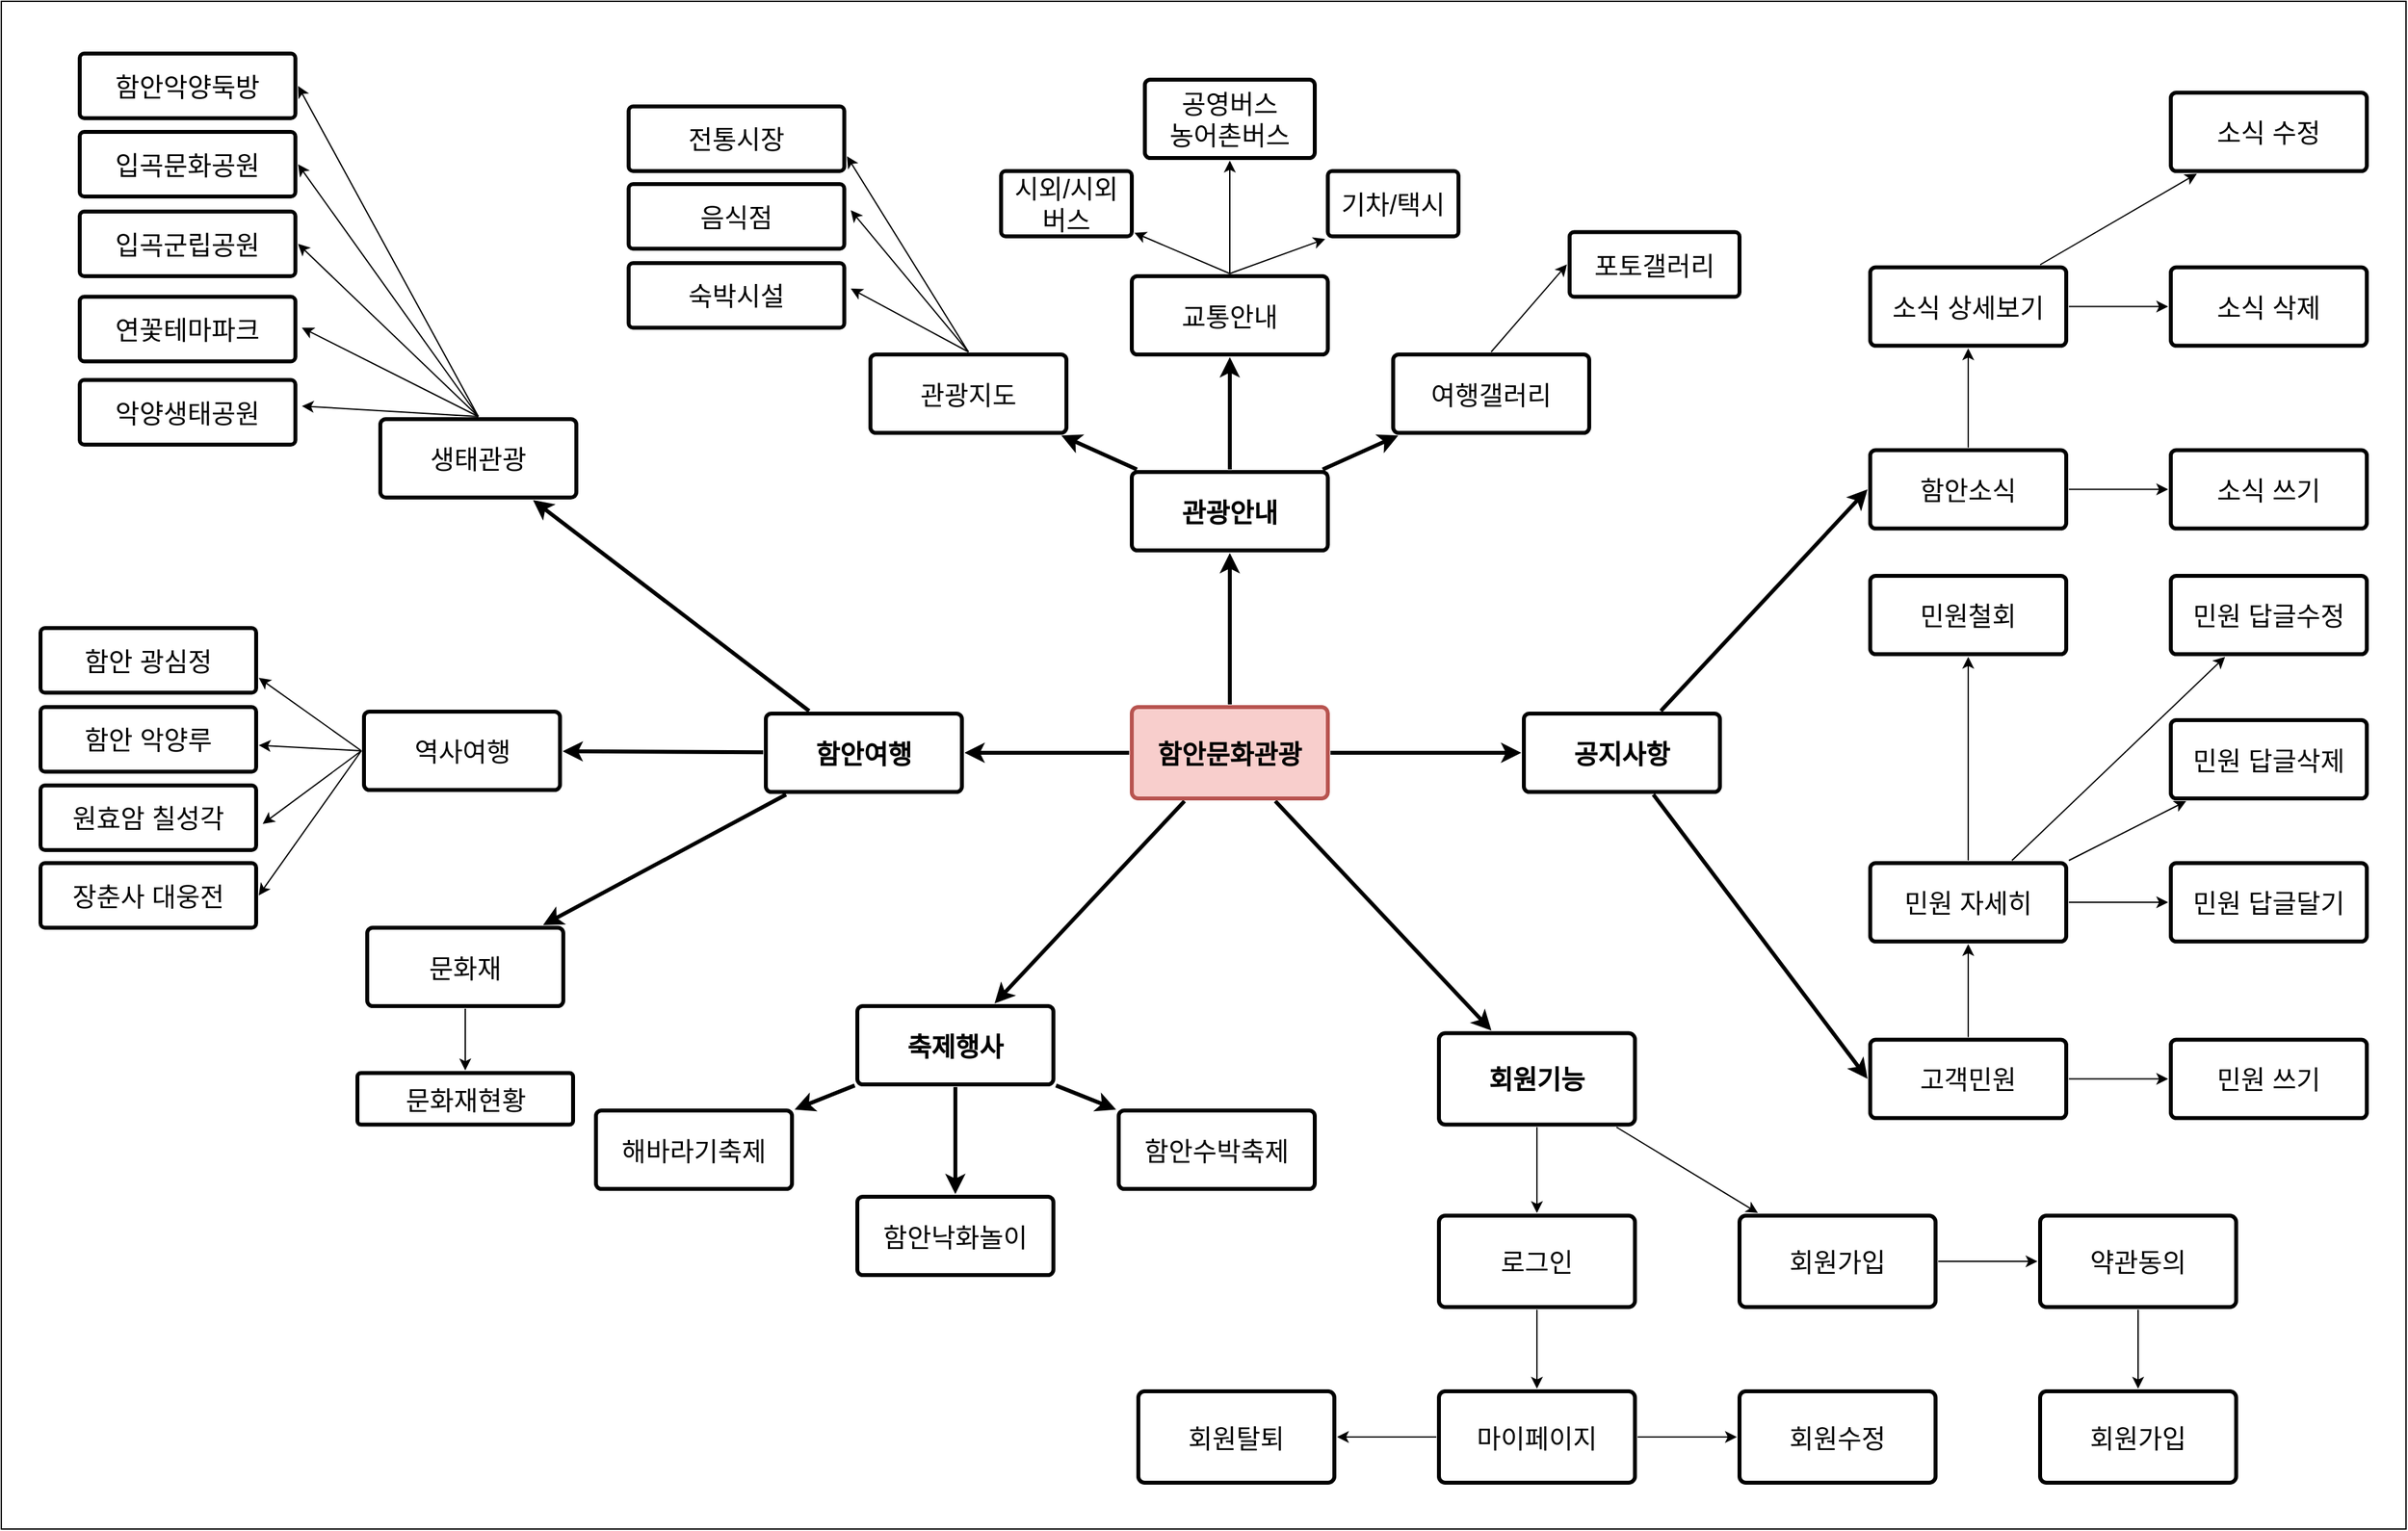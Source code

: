 <mxfile version="21.3.2" type="device">
  <diagram id="6a731a19-8d31-9384-78a2-239565b7b9f0" name="Page-1">
    <mxGraphModel dx="4037" dy="2419" grid="1" gridSize="10" guides="1" tooltips="1" connect="1" arrows="1" fold="1" page="1" pageScale="1" pageWidth="1169" pageHeight="827" background="none" math="0" shadow="0">
      <root>
        <mxCell id="0" />
        <mxCell id="1" parent="0" />
        <mxCell id="nrELZBwU6Qj-A0pbCVcu-1781" value="" style="rounded=0;whiteSpace=wrap;html=1;strokeColor=default;movable=0;resizable=0;rotatable=0;deletable=0;editable=0;locked=1;connectable=0;" vertex="1" parent="1">
          <mxGeometry x="-370" y="-160" width="1840" height="1170" as="geometry" />
        </mxCell>
        <mxCell id="1745" value="" style="edgeStyle=none;rounded=0;jumpStyle=none;html=1;shadow=0;labelBackgroundColor=none;startArrow=none;startFill=0;endArrow=classic;endFill=1;jettySize=auto;orthogonalLoop=1;strokeWidth=3;fontFamily=Helvetica;fontSize=20;fontColor=#23445D;spacing=5;" parent="1" source="1749" target="1764" edge="1">
          <mxGeometry relative="1" as="geometry" />
        </mxCell>
        <mxCell id="1746" value="" style="edgeStyle=none;rounded=0;jumpStyle=none;html=1;shadow=0;labelBackgroundColor=none;startArrow=none;startFill=0;endArrow=classic;endFill=1;jettySize=auto;orthogonalLoop=1;strokeWidth=3;fontFamily=Helvetica;fontSize=20;fontColor=#23445D;spacing=5;" parent="1" source="1749" target="1771" edge="1">
          <mxGeometry relative="1" as="geometry" />
        </mxCell>
        <mxCell id="1747" value="" style="edgeStyle=none;rounded=0;jumpStyle=none;html=1;shadow=0;labelBackgroundColor=none;startArrow=none;startFill=0;endArrow=classic;endFill=1;jettySize=auto;orthogonalLoop=1;strokeWidth=3;fontFamily=Helvetica;fontSize=20;fontColor=#23445D;spacing=5;" parent="1" source="1749" target="1760" edge="1">
          <mxGeometry relative="1" as="geometry" />
        </mxCell>
        <mxCell id="1748" value="" style="edgeStyle=none;rounded=0;jumpStyle=none;html=1;shadow=0;labelBackgroundColor=none;startArrow=none;startFill=0;endArrow=classic;endFill=1;jettySize=auto;orthogonalLoop=1;strokeWidth=3;fontFamily=Helvetica;fontSize=20;fontColor=#23445D;spacing=5;" parent="1" source="1749" target="1753" edge="1">
          <mxGeometry relative="1" as="geometry" />
        </mxCell>
        <mxCell id="alpEOXsoPI8aarKZD9pe-1808" value="" style="rounded=0;orthogonalLoop=1;jettySize=auto;html=1;strokeWidth=3;" parent="1" source="1749" target="alpEOXsoPI8aarKZD9pe-1807" edge="1">
          <mxGeometry relative="1" as="geometry" />
        </mxCell>
        <mxCell id="1749" value="함안문화관광" style="rounded=1;whiteSpace=wrap;html=1;shadow=0;labelBackgroundColor=none;strokeWidth=3;fontFamily=Helvetica;fontSize=20;align=center;fontStyle=1;spacing=5;arcSize=7;perimeterSpacing=2;fillColor=#f8cecc;strokeColor=#b85450;" parent="1" vertex="1">
          <mxGeometry x="495" y="380.5" width="150" height="70" as="geometry" />
        </mxCell>
        <mxCell id="1750" value="" style="edgeStyle=none;rounded=1;jumpStyle=none;html=1;shadow=0;labelBackgroundColor=none;startArrow=none;startFill=0;jettySize=auto;orthogonalLoop=1;strokeWidth=3;fontFamily=Helvetica;fontSize=20;fontColor=#FFFFFF;spacing=5;fontStyle=1;" parent="1" source="1753" target="1756" edge="1">
          <mxGeometry relative="1" as="geometry" />
        </mxCell>
        <mxCell id="1751" value="" style="edgeStyle=none;rounded=1;jumpStyle=none;html=1;shadow=0;labelBackgroundColor=none;startArrow=none;startFill=0;jettySize=auto;orthogonalLoop=1;strokeWidth=3;fontFamily=Helvetica;fontSize=20;fontColor=#FFFFFF;spacing=5;fontStyle=1;" parent="1" source="1753" target="1755" edge="1">
          <mxGeometry relative="1" as="geometry" />
        </mxCell>
        <mxCell id="1752" value="" style="edgeStyle=none;rounded=1;jumpStyle=none;html=1;shadow=0;labelBackgroundColor=none;startArrow=none;startFill=0;jettySize=auto;orthogonalLoop=1;strokeWidth=3;fontFamily=Helvetica;fontSize=20;fontColor=#FFFFFF;spacing=5;fontStyle=1;" parent="1" source="1753" target="1754" edge="1">
          <mxGeometry relative="1" as="geometry" />
        </mxCell>
        <mxCell id="1753" value="함안여행" style="rounded=1;whiteSpace=wrap;html=1;shadow=0;labelBackgroundColor=none;strokeWidth=3;fontFamily=Helvetica;fontSize=20;align=center;spacing=5;fontStyle=1;arcSize=7;perimeterSpacing=2;" parent="1" vertex="1">
          <mxGeometry x="215" y="385.5" width="150" height="60" as="geometry" />
        </mxCell>
        <mxCell id="uqvryjP_1hMNzwJLc7f5-1821" style="edgeStyle=orthogonalEdgeStyle;rounded=0;orthogonalLoop=1;jettySize=auto;html=1;exitX=0.5;exitY=1;exitDx=0;exitDy=0;entryX=0.5;entryY=0;entryDx=0;entryDy=0;" parent="1" source="1754" target="uqvryjP_1hMNzwJLc7f5-1820" edge="1">
          <mxGeometry relative="1" as="geometry" />
        </mxCell>
        <mxCell id="1754" value="문화재" style="rounded=1;whiteSpace=wrap;html=1;shadow=0;labelBackgroundColor=none;strokeWidth=3;fontFamily=Helvetica;fontSize=20;align=center;spacing=5;fontStyle=0;arcSize=7;perimeterSpacing=2;" parent="1" vertex="1">
          <mxGeometry x="-90" y="549.5" width="150" height="60" as="geometry" />
        </mxCell>
        <mxCell id="uqvryjP_1hMNzwJLc7f5-1815" style="rounded=0;orthogonalLoop=1;jettySize=auto;html=1;exitX=0;exitY=0.5;exitDx=0;exitDy=0;entryX=1;entryY=0.75;entryDx=0;entryDy=0;" parent="1" source="1755" target="uqvryjP_1hMNzwJLc7f5-1811" edge="1">
          <mxGeometry relative="1" as="geometry" />
        </mxCell>
        <mxCell id="uqvryjP_1hMNzwJLc7f5-1816" style="rounded=0;orthogonalLoop=1;jettySize=auto;html=1;exitX=0;exitY=0.5;exitDx=0;exitDy=0;" parent="1" source="1755" target="uqvryjP_1hMNzwJLc7f5-1812" edge="1">
          <mxGeometry relative="1" as="geometry" />
        </mxCell>
        <mxCell id="uqvryjP_1hMNzwJLc7f5-1817" style="rounded=0;orthogonalLoop=1;jettySize=auto;html=1;exitX=0;exitY=0.5;exitDx=0;exitDy=0;" parent="1" source="1755" edge="1">
          <mxGeometry relative="1" as="geometry">
            <mxPoint x="-170" y="470" as="targetPoint" />
          </mxGeometry>
        </mxCell>
        <mxCell id="uqvryjP_1hMNzwJLc7f5-1818" style="rounded=0;orthogonalLoop=1;jettySize=auto;html=1;exitX=0;exitY=0.5;exitDx=0;exitDy=0;entryX=1;entryY=0.5;entryDx=0;entryDy=0;" parent="1" source="1755" target="uqvryjP_1hMNzwJLc7f5-1814" edge="1">
          <mxGeometry relative="1" as="geometry" />
        </mxCell>
        <mxCell id="1755" value="역사여행" style="rounded=1;whiteSpace=wrap;html=1;shadow=0;labelBackgroundColor=none;strokeWidth=3;fontFamily=Helvetica;fontSize=20;align=center;spacing=5;fontStyle=0;arcSize=7;perimeterSpacing=2;" parent="1" vertex="1">
          <mxGeometry x="-92.5" y="384" width="150" height="60" as="geometry" />
        </mxCell>
        <mxCell id="uqvryjP_1hMNzwJLc7f5-1807" style="rounded=0;orthogonalLoop=1;jettySize=auto;html=1;exitX=0.5;exitY=0;exitDx=0;exitDy=0;entryX=1;entryY=0.5;entryDx=0;entryDy=0;" parent="1" source="1756" target="uqvryjP_1hMNzwJLc7f5-1804" edge="1">
          <mxGeometry relative="1" as="geometry" />
        </mxCell>
        <mxCell id="uqvryjP_1hMNzwJLc7f5-1808" style="rounded=0;orthogonalLoop=1;jettySize=auto;html=1;exitX=0.5;exitY=0;exitDx=0;exitDy=0;entryX=1;entryY=0.5;entryDx=0;entryDy=0;" parent="1" source="1756" target="uqvryjP_1hMNzwJLc7f5-1803" edge="1">
          <mxGeometry relative="1" as="geometry" />
        </mxCell>
        <mxCell id="uqvryjP_1hMNzwJLc7f5-1809" style="rounded=0;orthogonalLoop=1;jettySize=auto;html=1;exitX=0.5;exitY=0;exitDx=0;exitDy=0;" parent="1" source="1756" edge="1">
          <mxGeometry relative="1" as="geometry">
            <mxPoint x="-140" y="90.0" as="targetPoint" />
          </mxGeometry>
        </mxCell>
        <mxCell id="uqvryjP_1hMNzwJLc7f5-1810" style="rounded=0;orthogonalLoop=1;jettySize=auto;html=1;exitX=0.5;exitY=0;exitDx=0;exitDy=0;" parent="1" source="1756" edge="1">
          <mxGeometry relative="1" as="geometry">
            <mxPoint x="-140" y="150.0" as="targetPoint" />
          </mxGeometry>
        </mxCell>
        <mxCell id="1756" value="생태관광" style="rounded=1;whiteSpace=wrap;html=1;shadow=0;labelBackgroundColor=none;strokeWidth=3;fontFamily=Helvetica;fontSize=20;align=center;spacing=5;fontStyle=0;arcSize=7;perimeterSpacing=2;" parent="1" vertex="1">
          <mxGeometry x="-80" y="160" width="150" height="60" as="geometry" />
        </mxCell>
        <mxCell id="1757" value="" style="edgeStyle=none;rounded=0;jumpStyle=none;html=1;shadow=0;labelBackgroundColor=none;startArrow=none;startFill=0;endArrow=classic;endFill=1;jettySize=auto;orthogonalLoop=1;strokeWidth=3;fontFamily=Helvetica;fontSize=20;fontColor=#FFFFFF;spacing=5;" parent="1" source="1760" target="1763" edge="1">
          <mxGeometry relative="1" as="geometry" />
        </mxCell>
        <mxCell id="1758" value="" style="edgeStyle=none;rounded=0;jumpStyle=none;html=1;shadow=0;labelBackgroundColor=none;startArrow=none;startFill=0;endArrow=classic;endFill=1;jettySize=auto;orthogonalLoop=1;strokeWidth=3;fontFamily=Helvetica;fontSize=20;fontColor=#FFFFFF;spacing=5;" parent="1" source="1760" target="1762" edge="1">
          <mxGeometry relative="1" as="geometry" />
        </mxCell>
        <mxCell id="1759" value="" style="edgeStyle=none;rounded=0;jumpStyle=none;html=1;shadow=0;labelBackgroundColor=none;startArrow=none;startFill=0;endArrow=classic;endFill=1;jettySize=auto;orthogonalLoop=1;strokeWidth=3;fontFamily=Helvetica;fontSize=20;fontColor=#FFFFFF;spacing=5;" parent="1" source="1760" target="1761" edge="1">
          <mxGeometry relative="1" as="geometry" />
        </mxCell>
        <mxCell id="1760" value="축제행사" style="rounded=1;whiteSpace=wrap;html=1;shadow=0;labelBackgroundColor=none;strokeWidth=3;fontFamily=Helvetica;fontSize=20;align=center;spacing=5;fontStyle=1;arcSize=7;perimeterSpacing=2;" parent="1" vertex="1">
          <mxGeometry x="285" y="609.5" width="150" height="60" as="geometry" />
        </mxCell>
        <mxCell id="1761" value="함안수박축제" style="rounded=1;whiteSpace=wrap;html=1;shadow=0;labelBackgroundColor=none;strokeWidth=3;fontFamily=Helvetica;fontSize=20;align=center;spacing=5;arcSize=7;perimeterSpacing=2;" parent="1" vertex="1">
          <mxGeometry x="485" y="689.5" width="150" height="60" as="geometry" />
        </mxCell>
        <mxCell id="1762" value="함안낙화놀이" style="rounded=1;whiteSpace=wrap;html=1;shadow=0;labelBackgroundColor=none;strokeWidth=3;fontFamily=Helvetica;fontSize=20;align=center;spacing=5;arcSize=7;perimeterSpacing=2;" parent="1" vertex="1">
          <mxGeometry x="285" y="755.5" width="150" height="60" as="geometry" />
        </mxCell>
        <mxCell id="1763" value="해바라기축제" style="rounded=1;whiteSpace=wrap;html=1;shadow=0;labelBackgroundColor=none;strokeWidth=3;fontFamily=Helvetica;fontSize=20;align=center;spacing=5;arcSize=7;perimeterSpacing=2;" parent="1" vertex="1">
          <mxGeometry x="85" y="689.5" width="150" height="60" as="geometry" />
        </mxCell>
        <mxCell id="1764" value="관광안내" style="rounded=1;whiteSpace=wrap;html=1;shadow=0;labelBackgroundColor=none;strokeWidth=3;fontFamily=Helvetica;fontSize=20;align=center;spacing=5;fontStyle=1;arcSize=7;perimeterSpacing=2;" parent="1" vertex="1">
          <mxGeometry x="495" y="200.5" width="150" height="60" as="geometry" />
        </mxCell>
        <mxCell id="uqvryjP_1hMNzwJLc7f5-1782" style="rounded=0;orthogonalLoop=1;jettySize=auto;html=1;exitX=0.5;exitY=0;exitDx=0;exitDy=0;entryX=0;entryY=0.5;entryDx=0;entryDy=0;" parent="1" source="1765" target="uqvryjP_1hMNzwJLc7f5-1783" edge="1">
          <mxGeometry relative="1" as="geometry">
            <mxPoint x="890" y="70" as="targetPoint" />
          </mxGeometry>
        </mxCell>
        <mxCell id="1765" value="여행갤러리" style="rounded=1;whiteSpace=wrap;html=1;shadow=0;labelBackgroundColor=none;strokeWidth=3;fontFamily=Helvetica;fontSize=20;align=center;spacing=5;arcSize=7;perimeterSpacing=2;" parent="1" vertex="1">
          <mxGeometry x="695" y="110.5" width="150" height="60" as="geometry" />
        </mxCell>
        <mxCell id="1766" value="" style="edgeStyle=none;rounded=0;jumpStyle=none;html=1;shadow=0;labelBackgroundColor=none;startArrow=none;startFill=0;endArrow=classic;endFill=1;jettySize=auto;orthogonalLoop=1;strokeWidth=3;fontFamily=Helvetica;fontSize=20;fontColor=#FFFFFF;spacing=5;" parent="1" source="1764" target="1765" edge="1">
          <mxGeometry relative="1" as="geometry" />
        </mxCell>
        <mxCell id="uqvryjP_1hMNzwJLc7f5-1784" style="rounded=0;orthogonalLoop=1;jettySize=auto;html=1;exitX=0.5;exitY=0;exitDx=0;exitDy=0;" parent="1" source="1767" target="uqvryjP_1hMNzwJLc7f5-1785" edge="1">
          <mxGeometry relative="1" as="geometry">
            <mxPoint x="530" as="targetPoint" />
          </mxGeometry>
        </mxCell>
        <mxCell id="uqvryjP_1hMNzwJLc7f5-1786" style="rounded=0;orthogonalLoop=1;jettySize=auto;html=1;exitX=0.5;exitY=0;exitDx=0;exitDy=0;entryX=0.5;entryY=1;entryDx=0;entryDy=0;" parent="1" source="1767" target="uqvryjP_1hMNzwJLc7f5-1787" edge="1">
          <mxGeometry relative="1" as="geometry">
            <mxPoint x="590" y="-2.274e-13" as="targetPoint" />
          </mxGeometry>
        </mxCell>
        <mxCell id="uqvryjP_1hMNzwJLc7f5-1789" style="rounded=0;orthogonalLoop=1;jettySize=auto;html=1;exitX=0.5;exitY=0;exitDx=0;exitDy=0;entryX=0;entryY=1;entryDx=0;entryDy=0;" parent="1" source="1767" target="uqvryjP_1hMNzwJLc7f5-1790" edge="1">
          <mxGeometry relative="1" as="geometry">
            <mxPoint x="660.0" y="-20.0" as="targetPoint" />
          </mxGeometry>
        </mxCell>
        <mxCell id="1767" value="교통안내" style="rounded=1;whiteSpace=wrap;html=1;shadow=0;labelBackgroundColor=none;strokeWidth=3;fontFamily=Helvetica;fontSize=20;align=center;spacing=5;arcSize=7;perimeterSpacing=2;" parent="1" vertex="1">
          <mxGeometry x="495" y="50.5" width="150" height="60" as="geometry" />
        </mxCell>
        <mxCell id="1768" value="" style="edgeStyle=none;rounded=0;jumpStyle=none;html=1;shadow=0;labelBackgroundColor=none;startArrow=none;startFill=0;endArrow=classic;endFill=1;jettySize=auto;orthogonalLoop=1;strokeWidth=3;fontFamily=Helvetica;fontSize=20;fontColor=#FFFFFF;spacing=5;" parent="1" source="1764" target="1767" edge="1">
          <mxGeometry relative="1" as="geometry" />
        </mxCell>
        <mxCell id="uqvryjP_1hMNzwJLc7f5-1798" style="rounded=0;orthogonalLoop=1;jettySize=auto;html=1;exitX=0.5;exitY=0;exitDx=0;exitDy=0;" parent="1" source="1769" edge="1">
          <mxGeometry relative="1" as="geometry">
            <mxPoint x="280" y="-2.274e-13" as="targetPoint" />
          </mxGeometry>
        </mxCell>
        <mxCell id="uqvryjP_1hMNzwJLc7f5-1799" style="rounded=0;orthogonalLoop=1;jettySize=auto;html=1;exitX=0.5;exitY=0;exitDx=0;exitDy=0;" parent="1" source="1769" edge="1">
          <mxGeometry relative="1" as="geometry">
            <mxPoint x="280" y="60.0" as="targetPoint" />
          </mxGeometry>
        </mxCell>
        <mxCell id="uqvryjP_1hMNzwJLc7f5-1800" style="rounded=0;orthogonalLoop=1;jettySize=auto;html=1;exitX=0.5;exitY=0;exitDx=0;exitDy=0;entryX=1;entryY=0.75;entryDx=0;entryDy=0;" parent="1" source="1769" target="uqvryjP_1hMNzwJLc7f5-1795" edge="1">
          <mxGeometry relative="1" as="geometry" />
        </mxCell>
        <mxCell id="1769" value="관광지도" style="rounded=1;whiteSpace=wrap;html=1;shadow=0;labelBackgroundColor=none;strokeWidth=3;fontFamily=Helvetica;fontSize=20;align=center;spacing=5;arcSize=7;perimeterSpacing=2;" parent="1" vertex="1">
          <mxGeometry x="295" y="110.5" width="150" height="60" as="geometry" />
        </mxCell>
        <mxCell id="1770" value="" style="edgeStyle=none;rounded=0;jumpStyle=none;html=1;shadow=0;labelBackgroundColor=none;startArrow=none;startFill=0;endArrow=classic;endFill=1;jettySize=auto;orthogonalLoop=1;strokeWidth=3;fontFamily=Helvetica;fontSize=20;fontColor=#FFFFFF;spacing=5;" parent="1" source="1764" target="1769" edge="1">
          <mxGeometry relative="1" as="geometry" />
        </mxCell>
        <mxCell id="1771" value="공지사항" style="rounded=1;whiteSpace=wrap;html=1;shadow=0;labelBackgroundColor=none;strokeWidth=3;fontFamily=Helvetica;fontSize=20;align=center;spacing=5;fontStyle=1;arcSize=7;perimeterSpacing=2;" parent="1" vertex="1">
          <mxGeometry x="795" y="385.5" width="150" height="60" as="geometry" />
        </mxCell>
        <mxCell id="alpEOXsoPI8aarKZD9pe-1788" value="" style="edgeStyle=orthogonalEdgeStyle;rounded=0;orthogonalLoop=1;jettySize=auto;html=1;" parent="1" source="1776" target="alpEOXsoPI8aarKZD9pe-1787" edge="1">
          <mxGeometry relative="1" as="geometry" />
        </mxCell>
        <mxCell id="alpEOXsoPI8aarKZD9pe-1800" value="" style="edgeStyle=orthogonalEdgeStyle;rounded=0;orthogonalLoop=1;jettySize=auto;html=1;" parent="1" source="1776" target="alpEOXsoPI8aarKZD9pe-1799" edge="1">
          <mxGeometry relative="1" as="geometry" />
        </mxCell>
        <mxCell id="1776" value="고객민원" style="rounded=1;whiteSpace=wrap;html=1;shadow=0;labelBackgroundColor=none;strokeWidth=3;fontFamily=Helvetica;fontSize=20;align=center;spacing=5;fontStyle=0;arcSize=7;perimeterSpacing=2;" parent="1" vertex="1">
          <mxGeometry x="1060" y="635.25" width="150" height="60" as="geometry" />
        </mxCell>
        <mxCell id="1777" value="" style="edgeStyle=none;rounded=1;jumpStyle=none;html=1;shadow=0;labelBackgroundColor=none;startArrow=none;startFill=0;jettySize=auto;orthogonalLoop=1;strokeWidth=3;fontFamily=Helvetica;fontSize=20;fontColor=#FFFFFF;spacing=5;fontStyle=1;entryX=0;entryY=0.5;entryDx=0;entryDy=0;" parent="1" source="1771" target="1776" edge="1">
          <mxGeometry relative="1" as="geometry">
            <mxPoint x="1050" y="310" as="targetPoint" />
          </mxGeometry>
        </mxCell>
        <mxCell id="alpEOXsoPI8aarKZD9pe-1780" value="" style="edgeStyle=orthogonalEdgeStyle;rounded=0;orthogonalLoop=1;jettySize=auto;html=1;" parent="1" source="1778" target="alpEOXsoPI8aarKZD9pe-1779" edge="1">
          <mxGeometry relative="1" as="geometry" />
        </mxCell>
        <mxCell id="alpEOXsoPI8aarKZD9pe-1782" value="" style="edgeStyle=orthogonalEdgeStyle;rounded=0;orthogonalLoop=1;jettySize=auto;html=1;" parent="1" source="1778" target="alpEOXsoPI8aarKZD9pe-1781" edge="1">
          <mxGeometry relative="1" as="geometry" />
        </mxCell>
        <mxCell id="1778" value="함안소식" style="rounded=1;whiteSpace=wrap;html=1;shadow=0;labelBackgroundColor=none;strokeWidth=3;fontFamily=Helvetica;fontSize=20;align=center;spacing=5;fontStyle=0;arcSize=7;perimeterSpacing=2;" parent="1" vertex="1">
          <mxGeometry x="1060" y="183.75" width="150" height="60" as="geometry" />
        </mxCell>
        <mxCell id="1779" value="" style="edgeStyle=none;rounded=1;jumpStyle=none;html=1;shadow=0;labelBackgroundColor=none;startArrow=none;startFill=0;jettySize=auto;orthogonalLoop=1;strokeWidth=3;fontFamily=Helvetica;fontSize=20;fontColor=#FFFFFF;spacing=5;fontStyle=1;entryX=0;entryY=0.5;entryDx=0;entryDy=0;" parent="1" source="1771" target="1778" edge="1">
          <mxGeometry relative="1" as="geometry" />
        </mxCell>
        <mxCell id="uqvryjP_1hMNzwJLc7f5-1783" value="포토갤러리" style="rounded=1;whiteSpace=wrap;html=1;shadow=0;labelBackgroundColor=none;strokeWidth=3;fontFamily=Helvetica;fontSize=20;align=center;spacing=5;arcSize=7;perimeterSpacing=2;" parent="1" vertex="1">
          <mxGeometry x="830" y="16.75" width="130" height="49.5" as="geometry" />
        </mxCell>
        <mxCell id="uqvryjP_1hMNzwJLc7f5-1785" value="시외/시외버스" style="rounded=1;whiteSpace=wrap;html=1;shadow=0;labelBackgroundColor=none;strokeWidth=3;fontFamily=Helvetica;fontSize=20;align=center;spacing=5;arcSize=7;perimeterSpacing=2;" parent="1" vertex="1">
          <mxGeometry x="395" y="-30" width="100" height="50" as="geometry" />
        </mxCell>
        <mxCell id="uqvryjP_1hMNzwJLc7f5-1787" value="공영버스&lt;br&gt;농어촌버스" style="rounded=1;whiteSpace=wrap;html=1;shadow=0;labelBackgroundColor=none;strokeWidth=3;fontFamily=Helvetica;fontSize=20;align=center;spacing=5;arcSize=7;perimeterSpacing=2;" parent="1" vertex="1">
          <mxGeometry x="505" y="-100" width="130" height="60" as="geometry" />
        </mxCell>
        <mxCell id="uqvryjP_1hMNzwJLc7f5-1790" value="기차/택시" style="rounded=1;whiteSpace=wrap;html=1;shadow=0;labelBackgroundColor=none;strokeWidth=3;fontFamily=Helvetica;fontSize=20;align=center;spacing=5;arcSize=7;perimeterSpacing=2;" parent="1" vertex="1">
          <mxGeometry x="645" y="-30" width="100" height="50" as="geometry" />
        </mxCell>
        <mxCell id="uqvryjP_1hMNzwJLc7f5-1794" value="음식점" style="rounded=1;whiteSpace=wrap;html=1;shadow=0;labelBackgroundColor=none;strokeWidth=3;fontFamily=Helvetica;fontSize=20;align=center;spacing=5;arcSize=7;perimeterSpacing=2;" parent="1" vertex="1">
          <mxGeometry x="110" y="-20" width="165" height="49.5" as="geometry" />
        </mxCell>
        <mxCell id="uqvryjP_1hMNzwJLc7f5-1795" value="전통시장" style="rounded=1;whiteSpace=wrap;html=1;shadow=0;labelBackgroundColor=none;strokeWidth=3;fontFamily=Helvetica;fontSize=20;align=center;spacing=5;arcSize=7;perimeterSpacing=2;" parent="1" vertex="1">
          <mxGeometry x="110" y="-79.5" width="165" height="49.5" as="geometry" />
        </mxCell>
        <mxCell id="uqvryjP_1hMNzwJLc7f5-1796" value="숙박시설" style="rounded=1;whiteSpace=wrap;html=1;shadow=0;labelBackgroundColor=none;strokeWidth=3;fontFamily=Helvetica;fontSize=20;align=center;spacing=5;arcSize=7;perimeterSpacing=2;" parent="1" vertex="1">
          <mxGeometry x="110" y="40.5" width="165" height="49.5" as="geometry" />
        </mxCell>
        <mxCell id="uqvryjP_1hMNzwJLc7f5-1801" value="연꽃테마파크" style="rounded=1;whiteSpace=wrap;html=1;shadow=0;labelBackgroundColor=none;strokeWidth=3;fontFamily=Helvetica;fontSize=20;align=center;spacing=5;arcSize=7;perimeterSpacing=2;" parent="1" vertex="1">
          <mxGeometry x="-310" y="66.25" width="165" height="49.5" as="geometry" />
        </mxCell>
        <mxCell id="uqvryjP_1hMNzwJLc7f5-1802" value="악양생태공원" style="rounded=1;whiteSpace=wrap;html=1;shadow=0;labelBackgroundColor=none;strokeWidth=3;fontFamily=Helvetica;fontSize=20;align=center;spacing=5;arcSize=7;perimeterSpacing=2;" parent="1" vertex="1">
          <mxGeometry x="-310" y="130" width="165" height="49.5" as="geometry" />
        </mxCell>
        <mxCell id="uqvryjP_1hMNzwJLc7f5-1803" value="입곡군립공원" style="rounded=1;whiteSpace=wrap;html=1;shadow=0;labelBackgroundColor=none;strokeWidth=3;fontFamily=Helvetica;fontSize=20;align=center;spacing=5;arcSize=7;perimeterSpacing=2;" parent="1" vertex="1">
          <mxGeometry x="-310" y="1" width="165" height="49.5" as="geometry" />
        </mxCell>
        <mxCell id="uqvryjP_1hMNzwJLc7f5-1804" value="입곡문화공원" style="rounded=1;whiteSpace=wrap;html=1;shadow=0;labelBackgroundColor=none;strokeWidth=3;fontFamily=Helvetica;fontSize=20;align=center;spacing=5;arcSize=7;perimeterSpacing=2;" parent="1" vertex="1">
          <mxGeometry x="-310" y="-60" width="165" height="49.5" as="geometry" />
        </mxCell>
        <mxCell id="uqvryjP_1hMNzwJLc7f5-1806" style="rounded=0;orthogonalLoop=1;jettySize=auto;html=1;exitX=0.5;exitY=0;exitDx=0;exitDy=0;entryX=1;entryY=0.5;entryDx=0;entryDy=0;" parent="1" source="1756" target="uqvryjP_1hMNzwJLc7f5-1805" edge="1">
          <mxGeometry relative="1" as="geometry" />
        </mxCell>
        <mxCell id="uqvryjP_1hMNzwJLc7f5-1805" value="함안악양둑방" style="rounded=1;whiteSpace=wrap;html=1;shadow=0;labelBackgroundColor=none;strokeWidth=3;fontFamily=Helvetica;fontSize=20;align=center;spacing=5;arcSize=7;perimeterSpacing=2;" parent="1" vertex="1">
          <mxGeometry x="-310" y="-120" width="165" height="49.5" as="geometry" />
        </mxCell>
        <mxCell id="uqvryjP_1hMNzwJLc7f5-1811" value="함안 광심정" style="rounded=1;whiteSpace=wrap;html=1;shadow=0;labelBackgroundColor=none;strokeWidth=3;fontFamily=Helvetica;fontSize=20;align=center;spacing=5;arcSize=7;perimeterSpacing=2;" parent="1" vertex="1">
          <mxGeometry x="-340" y="320" width="165" height="49.5" as="geometry" />
        </mxCell>
        <mxCell id="uqvryjP_1hMNzwJLc7f5-1812" value="함안 악양루" style="rounded=1;whiteSpace=wrap;html=1;shadow=0;labelBackgroundColor=none;strokeWidth=3;fontFamily=Helvetica;fontSize=20;align=center;spacing=5;arcSize=7;perimeterSpacing=2;" parent="1" vertex="1">
          <mxGeometry x="-340" y="380.5" width="165" height="49.5" as="geometry" />
        </mxCell>
        <mxCell id="uqvryjP_1hMNzwJLc7f5-1813" value="원효암 칠성각" style="rounded=1;whiteSpace=wrap;html=1;shadow=0;labelBackgroundColor=none;strokeWidth=3;fontFamily=Helvetica;fontSize=20;align=center;spacing=5;arcSize=7;perimeterSpacing=2;" parent="1" vertex="1">
          <mxGeometry x="-340" y="440.5" width="165" height="49.5" as="geometry" />
        </mxCell>
        <mxCell id="uqvryjP_1hMNzwJLc7f5-1814" value="장춘사 대웅전" style="rounded=1;whiteSpace=wrap;html=1;shadow=0;labelBackgroundColor=none;strokeWidth=3;fontFamily=Helvetica;fontSize=20;align=center;spacing=5;arcSize=7;perimeterSpacing=2;" parent="1" vertex="1">
          <mxGeometry x="-340" y="500" width="165" height="49.5" as="geometry" />
        </mxCell>
        <mxCell id="uqvryjP_1hMNzwJLc7f5-1820" value="문화재현황" style="rounded=1;whiteSpace=wrap;html=1;shadow=0;labelBackgroundColor=none;strokeWidth=3;fontFamily=Helvetica;fontSize=20;align=center;spacing=5;arcSize=7;perimeterSpacing=2;" parent="1" vertex="1">
          <mxGeometry x="-97.5" y="660.75" width="165" height="39.5" as="geometry" />
        </mxCell>
        <mxCell id="alpEOXsoPI8aarKZD9pe-1779" value="소식 쓰기" style="rounded=1;whiteSpace=wrap;html=1;shadow=0;labelBackgroundColor=none;strokeWidth=3;fontFamily=Helvetica;fontSize=20;align=center;spacing=5;fontStyle=0;arcSize=7;perimeterSpacing=2;" parent="1" vertex="1">
          <mxGeometry x="1290" y="183.75" width="150" height="60" as="geometry" />
        </mxCell>
        <mxCell id="alpEOXsoPI8aarKZD9pe-1784" value="" style="edgeStyle=orthogonalEdgeStyle;rounded=0;orthogonalLoop=1;jettySize=auto;html=1;" parent="1" source="alpEOXsoPI8aarKZD9pe-1781" target="alpEOXsoPI8aarKZD9pe-1783" edge="1">
          <mxGeometry relative="1" as="geometry" />
        </mxCell>
        <mxCell id="alpEOXsoPI8aarKZD9pe-1786" value="" style="rounded=0;orthogonalLoop=1;jettySize=auto;html=1;" parent="1" source="alpEOXsoPI8aarKZD9pe-1781" target="alpEOXsoPI8aarKZD9pe-1785" edge="1">
          <mxGeometry relative="1" as="geometry" />
        </mxCell>
        <mxCell id="alpEOXsoPI8aarKZD9pe-1781" value="소식 상세보기" style="rounded=1;whiteSpace=wrap;html=1;shadow=0;labelBackgroundColor=none;strokeWidth=3;fontFamily=Helvetica;fontSize=20;align=center;spacing=5;fontStyle=0;arcSize=7;perimeterSpacing=2;" parent="1" vertex="1">
          <mxGeometry x="1060" y="43.75" width="150" height="60" as="geometry" />
        </mxCell>
        <mxCell id="alpEOXsoPI8aarKZD9pe-1783" value="소식 삭제" style="rounded=1;whiteSpace=wrap;html=1;shadow=0;labelBackgroundColor=none;strokeWidth=3;fontFamily=Helvetica;fontSize=20;align=center;spacing=5;fontStyle=0;arcSize=7;perimeterSpacing=2;" parent="1" vertex="1">
          <mxGeometry x="1290" y="43.75" width="150" height="60" as="geometry" />
        </mxCell>
        <mxCell id="alpEOXsoPI8aarKZD9pe-1785" value="소식 수정" style="rounded=1;whiteSpace=wrap;html=1;shadow=0;labelBackgroundColor=none;strokeWidth=3;fontFamily=Helvetica;fontSize=20;align=center;spacing=5;fontStyle=0;arcSize=7;perimeterSpacing=2;" parent="1" vertex="1">
          <mxGeometry x="1290" y="-90" width="150" height="60" as="geometry" />
        </mxCell>
        <mxCell id="alpEOXsoPI8aarKZD9pe-1787" value="민원 쓰기" style="rounded=1;whiteSpace=wrap;html=1;shadow=0;labelBackgroundColor=none;strokeWidth=3;fontFamily=Helvetica;fontSize=20;align=center;spacing=5;fontStyle=0;arcSize=7;perimeterSpacing=2;" parent="1" vertex="1">
          <mxGeometry x="1290" y="635.25" width="150" height="60" as="geometry" />
        </mxCell>
        <mxCell id="alpEOXsoPI8aarKZD9pe-1802" value="" style="edgeStyle=orthogonalEdgeStyle;rounded=0;orthogonalLoop=1;jettySize=auto;html=1;" parent="1" source="alpEOXsoPI8aarKZD9pe-1799" target="alpEOXsoPI8aarKZD9pe-1801" edge="1">
          <mxGeometry relative="1" as="geometry" />
        </mxCell>
        <mxCell id="alpEOXsoPI8aarKZD9pe-1804" value="" style="rounded=0;orthogonalLoop=1;jettySize=auto;html=1;" parent="1" source="alpEOXsoPI8aarKZD9pe-1799" target="alpEOXsoPI8aarKZD9pe-1803" edge="1">
          <mxGeometry relative="1" as="geometry" />
        </mxCell>
        <mxCell id="alpEOXsoPI8aarKZD9pe-1806" value="" style="edgeStyle=orthogonalEdgeStyle;rounded=0;orthogonalLoop=1;jettySize=auto;html=1;" parent="1" source="alpEOXsoPI8aarKZD9pe-1799" target="alpEOXsoPI8aarKZD9pe-1805" edge="1">
          <mxGeometry relative="1" as="geometry" />
        </mxCell>
        <mxCell id="alpEOXsoPI8aarKZD9pe-1799" value="민원 자세히" style="rounded=1;whiteSpace=wrap;html=1;shadow=0;labelBackgroundColor=none;strokeWidth=3;fontFamily=Helvetica;fontSize=20;align=center;spacing=5;fontStyle=0;arcSize=7;perimeterSpacing=2;" parent="1" vertex="1">
          <mxGeometry x="1060" y="500" width="150" height="60" as="geometry" />
        </mxCell>
        <mxCell id="nrELZBwU6Qj-A0pbCVcu-1780" value="" style="rounded=0;orthogonalLoop=1;jettySize=auto;html=1;exitX=1;exitY=0;exitDx=0;exitDy=0;" edge="1" parent="1" source="alpEOXsoPI8aarKZD9pe-1799" target="nrELZBwU6Qj-A0pbCVcu-1779">
          <mxGeometry relative="1" as="geometry" />
        </mxCell>
        <mxCell id="alpEOXsoPI8aarKZD9pe-1801" value="민원 답글달기" style="rounded=1;whiteSpace=wrap;html=1;shadow=0;labelBackgroundColor=none;strokeWidth=3;fontFamily=Helvetica;fontSize=20;align=center;spacing=5;fontStyle=0;arcSize=7;perimeterSpacing=2;" parent="1" vertex="1">
          <mxGeometry x="1290" y="500" width="150" height="60" as="geometry" />
        </mxCell>
        <mxCell id="alpEOXsoPI8aarKZD9pe-1803" value="민원 답글수정" style="rounded=1;whiteSpace=wrap;html=1;shadow=0;labelBackgroundColor=none;strokeWidth=3;fontFamily=Helvetica;fontSize=20;align=center;spacing=5;fontStyle=0;arcSize=7;perimeterSpacing=2;" parent="1" vertex="1">
          <mxGeometry x="1290" y="280" width="150" height="60" as="geometry" />
        </mxCell>
        <mxCell id="alpEOXsoPI8aarKZD9pe-1805" value="민원철회" style="rounded=1;whiteSpace=wrap;html=1;shadow=0;labelBackgroundColor=none;strokeWidth=3;fontFamily=Helvetica;fontSize=20;align=center;spacing=5;fontStyle=0;arcSize=7;perimeterSpacing=2;" parent="1" vertex="1">
          <mxGeometry x="1060" y="280" width="150" height="60" as="geometry" />
        </mxCell>
        <mxCell id="alpEOXsoPI8aarKZD9pe-1810" value="" style="edgeStyle=orthogonalEdgeStyle;rounded=0;orthogonalLoop=1;jettySize=auto;html=1;" parent="1" source="alpEOXsoPI8aarKZD9pe-1807" target="alpEOXsoPI8aarKZD9pe-1809" edge="1">
          <mxGeometry relative="1" as="geometry" />
        </mxCell>
        <mxCell id="alpEOXsoPI8aarKZD9pe-1819" value="" style="rounded=0;orthogonalLoop=1;jettySize=auto;html=1;" parent="1" source="alpEOXsoPI8aarKZD9pe-1807" target="alpEOXsoPI8aarKZD9pe-1817" edge="1">
          <mxGeometry relative="1" as="geometry" />
        </mxCell>
        <mxCell id="alpEOXsoPI8aarKZD9pe-1807" value="회원기능" style="rounded=1;whiteSpace=wrap;html=1;shadow=0;labelBackgroundColor=none;strokeWidth=3;fontFamily=Helvetica;fontSize=20;align=center;fontStyle=1;spacing=5;arcSize=7;perimeterSpacing=2;" parent="1" vertex="1">
          <mxGeometry x="730" y="630.25" width="150" height="70" as="geometry" />
        </mxCell>
        <mxCell id="alpEOXsoPI8aarKZD9pe-1812" value="" style="edgeStyle=orthogonalEdgeStyle;rounded=0;orthogonalLoop=1;jettySize=auto;html=1;" parent="1" source="alpEOXsoPI8aarKZD9pe-1809" target="alpEOXsoPI8aarKZD9pe-1811" edge="1">
          <mxGeometry relative="1" as="geometry" />
        </mxCell>
        <mxCell id="alpEOXsoPI8aarKZD9pe-1809" value="&lt;span style=&quot;font-weight: 400;&quot;&gt;로그인&lt;/span&gt;" style="rounded=1;whiteSpace=wrap;html=1;shadow=0;labelBackgroundColor=none;strokeWidth=3;fontFamily=Helvetica;fontSize=20;align=center;fontStyle=1;spacing=5;arcSize=7;perimeterSpacing=2;" parent="1" vertex="1">
          <mxGeometry x="730" y="770" width="150" height="70" as="geometry" />
        </mxCell>
        <mxCell id="alpEOXsoPI8aarKZD9pe-1814" value="" style="edgeStyle=orthogonalEdgeStyle;rounded=0;orthogonalLoop=1;jettySize=auto;html=1;" parent="1" source="alpEOXsoPI8aarKZD9pe-1811" target="alpEOXsoPI8aarKZD9pe-1813" edge="1">
          <mxGeometry relative="1" as="geometry" />
        </mxCell>
        <mxCell id="alpEOXsoPI8aarKZD9pe-1816" value="" style="edgeStyle=orthogonalEdgeStyle;rounded=0;orthogonalLoop=1;jettySize=auto;html=1;" parent="1" source="alpEOXsoPI8aarKZD9pe-1811" target="alpEOXsoPI8aarKZD9pe-1815" edge="1">
          <mxGeometry relative="1" as="geometry" />
        </mxCell>
        <mxCell id="alpEOXsoPI8aarKZD9pe-1811" value="&lt;span style=&quot;font-weight: 400;&quot;&gt;마이페이지&lt;/span&gt;" style="rounded=1;whiteSpace=wrap;html=1;shadow=0;labelBackgroundColor=none;strokeWidth=3;fontFamily=Helvetica;fontSize=20;align=center;fontStyle=1;spacing=5;arcSize=7;perimeterSpacing=2;" parent="1" vertex="1">
          <mxGeometry x="730" y="904.5" width="150" height="70" as="geometry" />
        </mxCell>
        <mxCell id="alpEOXsoPI8aarKZD9pe-1813" value="&lt;span style=&quot;font-weight: 400;&quot;&gt;회원탈퇴&lt;/span&gt;" style="rounded=1;whiteSpace=wrap;html=1;shadow=0;labelBackgroundColor=none;strokeWidth=3;fontFamily=Helvetica;fontSize=20;align=center;fontStyle=1;spacing=5;arcSize=7;perimeterSpacing=2;" parent="1" vertex="1">
          <mxGeometry x="500" y="904.5" width="150" height="70" as="geometry" />
        </mxCell>
        <mxCell id="alpEOXsoPI8aarKZD9pe-1815" value="&lt;span style=&quot;font-weight: 400;&quot;&gt;회원수정&lt;/span&gt;" style="rounded=1;whiteSpace=wrap;html=1;shadow=0;labelBackgroundColor=none;strokeWidth=3;fontFamily=Helvetica;fontSize=20;align=center;fontStyle=1;spacing=5;arcSize=7;perimeterSpacing=2;" parent="1" vertex="1">
          <mxGeometry x="960" y="904.5" width="150" height="70" as="geometry" />
        </mxCell>
        <mxCell id="alpEOXsoPI8aarKZD9pe-1821" value="" style="edgeStyle=orthogonalEdgeStyle;rounded=0;orthogonalLoop=1;jettySize=auto;html=1;" parent="1" source="alpEOXsoPI8aarKZD9pe-1817" target="alpEOXsoPI8aarKZD9pe-1820" edge="1">
          <mxGeometry relative="1" as="geometry" />
        </mxCell>
        <mxCell id="alpEOXsoPI8aarKZD9pe-1817" value="&lt;span style=&quot;font-weight: 400;&quot;&gt;회원가입&lt;/span&gt;" style="rounded=1;whiteSpace=wrap;html=1;shadow=0;labelBackgroundColor=none;strokeWidth=3;fontFamily=Helvetica;fontSize=20;align=center;fontStyle=1;spacing=5;arcSize=7;perimeterSpacing=2;" parent="1" vertex="1">
          <mxGeometry x="960" y="770" width="150" height="70" as="geometry" />
        </mxCell>
        <mxCell id="alpEOXsoPI8aarKZD9pe-1823" value="" style="edgeStyle=orthogonalEdgeStyle;rounded=0;orthogonalLoop=1;jettySize=auto;html=1;" parent="1" source="alpEOXsoPI8aarKZD9pe-1820" target="alpEOXsoPI8aarKZD9pe-1822" edge="1">
          <mxGeometry relative="1" as="geometry" />
        </mxCell>
        <mxCell id="alpEOXsoPI8aarKZD9pe-1820" value="&lt;span style=&quot;font-weight: 400;&quot;&gt;약관동의&lt;/span&gt;" style="rounded=1;whiteSpace=wrap;html=1;shadow=0;labelBackgroundColor=none;strokeWidth=3;fontFamily=Helvetica;fontSize=20;align=center;fontStyle=1;spacing=5;arcSize=7;perimeterSpacing=2;" parent="1" vertex="1">
          <mxGeometry x="1190" y="770" width="150" height="70" as="geometry" />
        </mxCell>
        <mxCell id="alpEOXsoPI8aarKZD9pe-1822" value="&lt;span style=&quot;font-weight: 400;&quot;&gt;회원가입&lt;/span&gt;" style="rounded=1;whiteSpace=wrap;html=1;shadow=0;labelBackgroundColor=none;strokeWidth=3;fontFamily=Helvetica;fontSize=20;align=center;fontStyle=1;spacing=5;arcSize=7;perimeterSpacing=2;" parent="1" vertex="1">
          <mxGeometry x="1190" y="904.5" width="150" height="70" as="geometry" />
        </mxCell>
        <mxCell id="nrELZBwU6Qj-A0pbCVcu-1779" value="민원 답글삭제" style="rounded=1;whiteSpace=wrap;html=1;shadow=0;labelBackgroundColor=none;strokeWidth=3;fontFamily=Helvetica;fontSize=20;align=center;spacing=5;fontStyle=0;arcSize=7;perimeterSpacing=2;" vertex="1" parent="1">
          <mxGeometry x="1290" y="390.5" width="150" height="60" as="geometry" />
        </mxCell>
      </root>
    </mxGraphModel>
  </diagram>
</mxfile>
